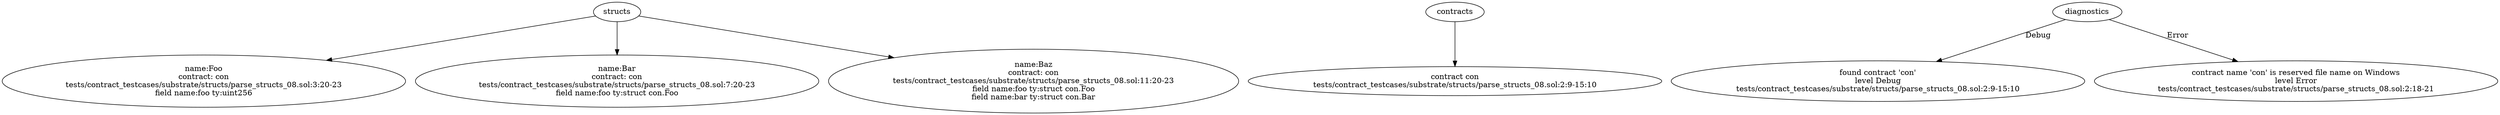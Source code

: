 strict digraph "tests/contract_testcases/substrate/structs/parse_structs_08.sol" {
	Foo [label="name:Foo\ncontract: con\ntests/contract_testcases/substrate/structs/parse_structs_08.sol:3:20-23\nfield name:foo ty:uint256"]
	Bar [label="name:Bar\ncontract: con\ntests/contract_testcases/substrate/structs/parse_structs_08.sol:7:20-23\nfield name:foo ty:struct con.Foo"]
	Baz [label="name:Baz\ncontract: con\ntests/contract_testcases/substrate/structs/parse_structs_08.sol:11:20-23\nfield name:foo ty:struct con.Foo\nfield name:bar ty:struct con.Bar"]
	contract [label="contract con\ntests/contract_testcases/substrate/structs/parse_structs_08.sol:2:9-15:10"]
	diagnostic [label="found contract 'con'\nlevel Debug\ntests/contract_testcases/substrate/structs/parse_structs_08.sol:2:9-15:10"]
	diagnostic_9 [label="contract name 'con' is reserved file name on Windows\nlevel Error\ntests/contract_testcases/substrate/structs/parse_structs_08.sol:2:18-21"]
	structs -> Foo
	structs -> Bar
	structs -> Baz
	contracts -> contract
	diagnostics -> diagnostic [label="Debug"]
	diagnostics -> diagnostic_9 [label="Error"]
}
